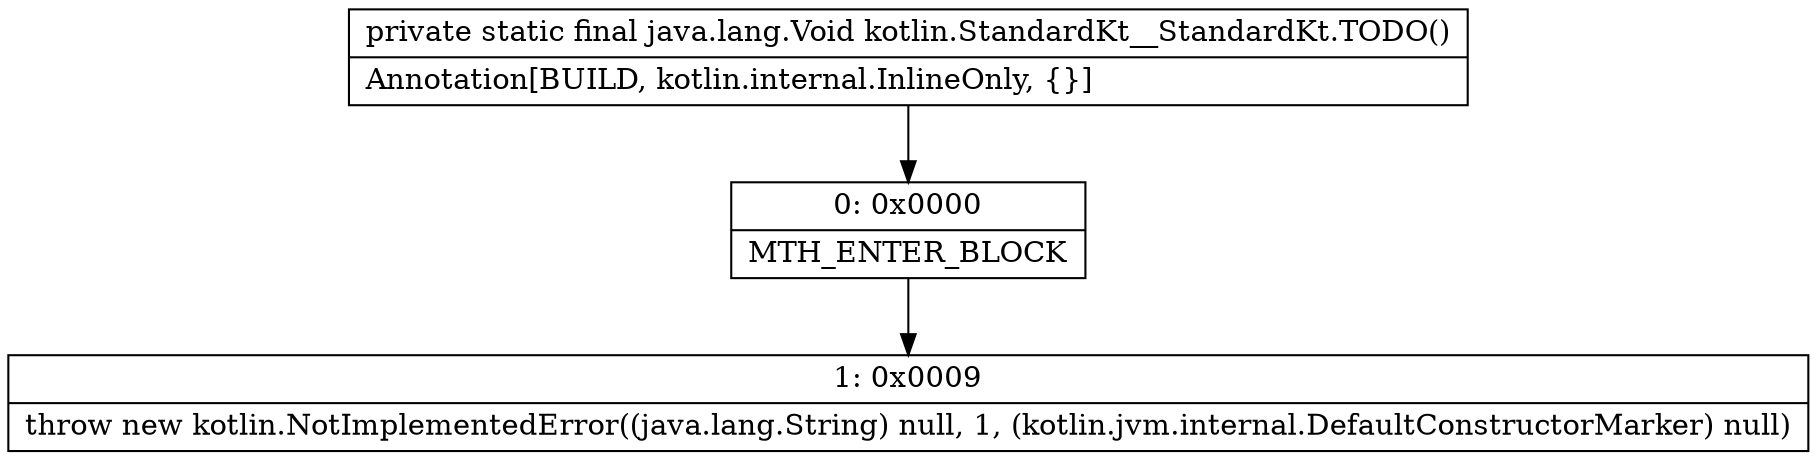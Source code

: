 digraph "CFG forkotlin.StandardKt__StandardKt.TODO()Ljava\/lang\/Void;" {
Node_0 [shape=record,label="{0\:\ 0x0000|MTH_ENTER_BLOCK\l}"];
Node_1 [shape=record,label="{1\:\ 0x0009|throw new kotlin.NotImplementedError((java.lang.String) null, 1, (kotlin.jvm.internal.DefaultConstructorMarker) null)\l}"];
MethodNode[shape=record,label="{private static final java.lang.Void kotlin.StandardKt__StandardKt.TODO()  | Annotation[BUILD, kotlin.internal.InlineOnly, \{\}]\l}"];
MethodNode -> Node_0;
Node_0 -> Node_1;
}

